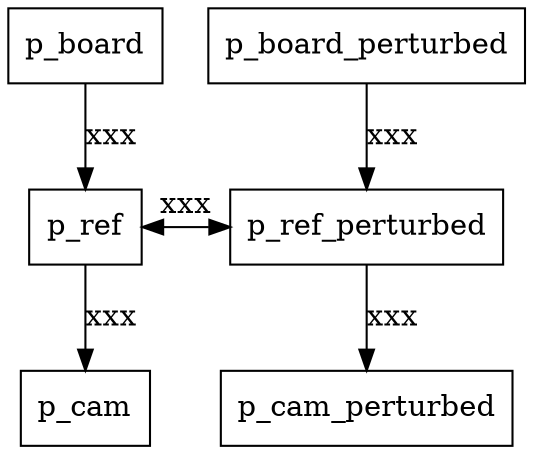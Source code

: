 // This is very error-prone for some reason. I can get a nice pdf like this:
//
//   dot2tex --autosize -c -t math cross-uncertainty.dot > cross-uncertainty.tex && pdflatex cross-uncertainty.tex && mupdf cross-uncertainty.pdf

digraph G {

        node [shape = box];
        edge [label = "xxx"]; // need dummy label for texlbl to do anything

        p_board           [ texlbl = "$p_\mathrm{board}$"];
        p_ref             [ texlbl = "$p_\mathrm{ref}$"];
        p_cam             [ texlbl = "$p_\mathrm{cam}$"];
        p_board_perturbed [ texlbl = "$p_\mathrm{board}^*$"];
        p_ref_perturbed   [ texlbl = "$p_\mathrm{ref}^*$"];
        p_cam_perturbed   [ texlbl = "$p_\mathrm{cam}^*$"];


        p_board -> p_ref [texlbl = "$T_{rf}$"];
        p_ref   -> p_cam [texlbl = "$T_{cr}$"];

        p_board_perturbed -> p_ref_perturbed [texlbl = "$T_{r^*f^*}$"];
        p_ref_perturbed   -> p_cam_perturbed [texlbl = "$T_{c^*r^*}$"];

        subgraph cross {
                rank = same;
                p_ref -> p_ref_perturbed [ dir = "both", texlbl = "$T_{r^*r}$" ];
        }
}
